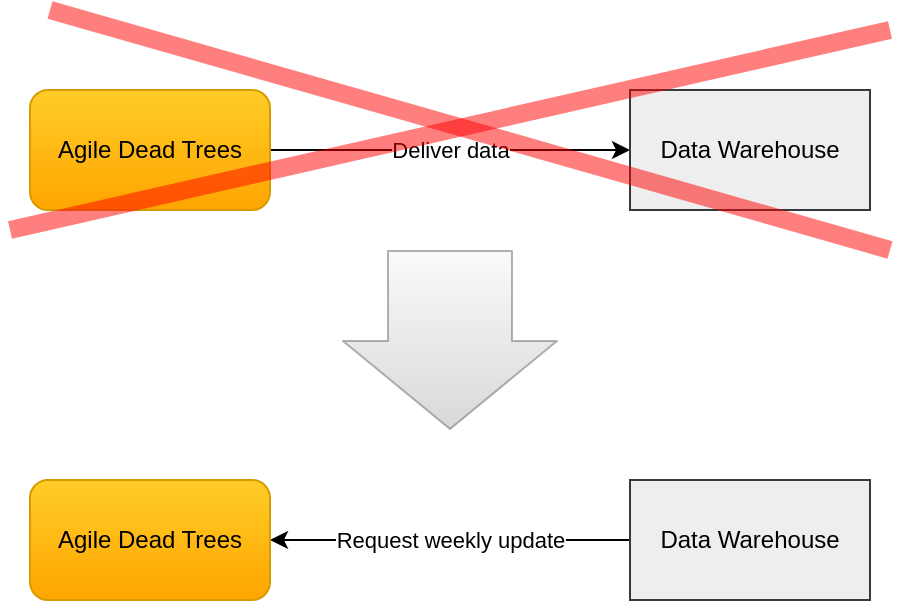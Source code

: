 <mxfile version="12.9.13" type="device"><diagram id="VdbepvXv_JehGV8viPGV" name="Page-1"><mxGraphModel dx="1086" dy="806" grid="1" gridSize="10" guides="1" tooltips="1" connect="1" arrows="1" fold="1" page="1" pageScale="1" pageWidth="827" pageHeight="1169" math="0" shadow="0"><root><mxCell id="0"/><mxCell id="1" parent="0"/><mxCell id="Z7M3wczmZwVzQMoJ6TYr-3" value="Deliver data" style="edgeStyle=orthogonalEdgeStyle;rounded=0;orthogonalLoop=1;jettySize=auto;html=1;exitX=1;exitY=0.5;exitDx=0;exitDy=0;entryX=0;entryY=0.5;entryDx=0;entryDy=0;" edge="1" parent="1" source="Z7M3wczmZwVzQMoJ6TYr-1" target="Z7M3wczmZwVzQMoJ6TYr-2"><mxGeometry relative="1" as="geometry"/></mxCell><mxCell id="Z7M3wczmZwVzQMoJ6TYr-1" value="Agile Dead Trees" style="rounded=1;whiteSpace=wrap;html=1;fillColor=#ffcd28;strokeColor=#d79b00;gradientColor=#ffa500;" vertex="1" parent="1"><mxGeometry x="70" y="360" width="120" height="60" as="geometry"/></mxCell><mxCell id="Z7M3wczmZwVzQMoJ6TYr-2" value="Data Warehouse" style="rounded=0;whiteSpace=wrap;html=1;fillColor=#eeeeee;strokeColor=#36393d;" vertex="1" parent="1"><mxGeometry x="370" y="360" width="120" height="60" as="geometry"/></mxCell><mxCell id="Z7M3wczmZwVzQMoJ6TYr-4" value="" style="endArrow=none;html=1;strokeColor=#FF0000;strokeWidth=9;opacity=50;" edge="1" parent="1"><mxGeometry width="50" height="50" relative="1" as="geometry"><mxPoint x="60" y="430" as="sourcePoint"/><mxPoint x="500" y="330" as="targetPoint"/></mxGeometry></mxCell><mxCell id="Z7M3wczmZwVzQMoJ6TYr-5" value="" style="endArrow=none;html=1;strokeColor=#FF0000;strokeWidth=9;opacity=50;" edge="1" parent="1"><mxGeometry width="50" height="50" relative="1" as="geometry"><mxPoint x="80" y="320" as="sourcePoint"/><mxPoint x="500" y="440" as="targetPoint"/></mxGeometry></mxCell><mxCell id="Z7M3wczmZwVzQMoJ6TYr-6" value="Request weekly update" style="edgeStyle=orthogonalEdgeStyle;rounded=0;orthogonalLoop=1;jettySize=auto;html=1;exitX=0;exitY=0.5;exitDx=0;exitDy=0;entryX=1;entryY=0.5;entryDx=0;entryDy=0;" edge="1" parent="1" source="Z7M3wczmZwVzQMoJ6TYr-8" target="Z7M3wczmZwVzQMoJ6TYr-7"><mxGeometry relative="1" as="geometry"/></mxCell><mxCell id="Z7M3wczmZwVzQMoJ6TYr-7" value="Agile Dead Trees" style="rounded=1;whiteSpace=wrap;html=1;fillColor=#ffcd28;strokeColor=#d79b00;gradientColor=#ffa500;" vertex="1" parent="1"><mxGeometry x="70" y="555" width="120" height="60" as="geometry"/></mxCell><mxCell id="Z7M3wczmZwVzQMoJ6TYr-8" value="Data Warehouse" style="rounded=0;whiteSpace=wrap;html=1;fillColor=#eeeeee;strokeColor=#36393d;" vertex="1" parent="1"><mxGeometry x="370" y="555" width="120" height="60" as="geometry"/></mxCell><mxCell id="Z7M3wczmZwVzQMoJ6TYr-9" value="" style="shape=flexArrow;endArrow=classic;html=1;strokeColor=#666666;strokeWidth=1;opacity=50;endWidth=44;endSize=14.33;width=62;fillColor=#f5f5f5;gradientColor=#b3b3b3;" edge="1" parent="1"><mxGeometry width="50" height="50" relative="1" as="geometry"><mxPoint x="280" y="440" as="sourcePoint"/><mxPoint x="280" y="530" as="targetPoint"/></mxGeometry></mxCell></root></mxGraphModel></diagram></mxfile>